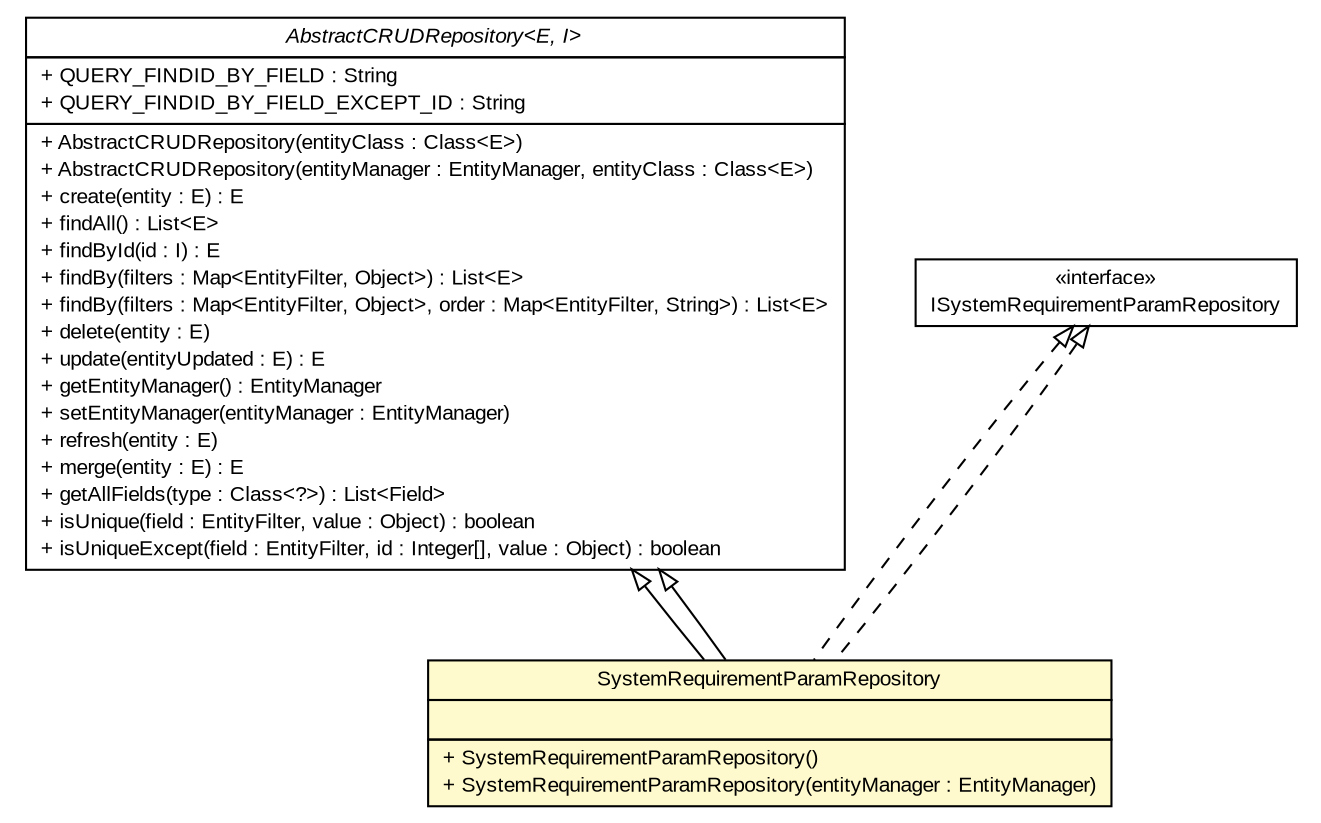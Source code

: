 #!/usr/local/bin/dot
#
# Class diagram 
# Generated by UMLGraph version R5_6-24-gf6e263 (http://www.umlgraph.org/)
#

digraph G {
	edge [fontname="arial",fontsize=10,labelfontname="arial",labelfontsize=10];
	node [fontname="arial",fontsize=10,shape=plaintext];
	nodesep=0.25;
	ranksep=0.5;
	// gov.sandia.cf.dao.AbstractCRUDRepository<E, I>
	c393977 [label=<<table title="gov.sandia.cf.dao.AbstractCRUDRepository" border="0" cellborder="1" cellspacing="0" cellpadding="2" port="p" href="../AbstractCRUDRepository.html">
		<tr><td><table border="0" cellspacing="0" cellpadding="1">
<tr><td align="center" balign="center"><font face="arial italic"> AbstractCRUDRepository&lt;E, I&gt; </font></td></tr>
		</table></td></tr>
		<tr><td><table border="0" cellspacing="0" cellpadding="1">
<tr><td align="left" balign="left"> + QUERY_FINDID_BY_FIELD : String </td></tr>
<tr><td align="left" balign="left"> + QUERY_FINDID_BY_FIELD_EXCEPT_ID : String </td></tr>
		</table></td></tr>
		<tr><td><table border="0" cellspacing="0" cellpadding="1">
<tr><td align="left" balign="left"> + AbstractCRUDRepository(entityClass : Class&lt;E&gt;) </td></tr>
<tr><td align="left" balign="left"> + AbstractCRUDRepository(entityManager : EntityManager, entityClass : Class&lt;E&gt;) </td></tr>
<tr><td align="left" balign="left"> + create(entity : E) : E </td></tr>
<tr><td align="left" balign="left"> + findAll() : List&lt;E&gt; </td></tr>
<tr><td align="left" balign="left"> + findById(id : I) : E </td></tr>
<tr><td align="left" balign="left"> + findBy(filters : Map&lt;EntityFilter, Object&gt;) : List&lt;E&gt; </td></tr>
<tr><td align="left" balign="left"> + findBy(filters : Map&lt;EntityFilter, Object&gt;, order : Map&lt;EntityFilter, String&gt;) : List&lt;E&gt; </td></tr>
<tr><td align="left" balign="left"> + delete(entity : E) </td></tr>
<tr><td align="left" balign="left"> + update(entityUpdated : E) : E </td></tr>
<tr><td align="left" balign="left"> + getEntityManager() : EntityManager </td></tr>
<tr><td align="left" balign="left"> + setEntityManager(entityManager : EntityManager) </td></tr>
<tr><td align="left" balign="left"> + refresh(entity : E) </td></tr>
<tr><td align="left" balign="left"> + merge(entity : E) : E </td></tr>
<tr><td align="left" balign="left"> + getAllFields(type : Class&lt;?&gt;) : List&lt;Field&gt; </td></tr>
<tr><td align="left" balign="left"> + isUnique(field : EntityFilter, value : Object) : boolean </td></tr>
<tr><td align="left" balign="left"> + isUniqueExcept(field : EntityFilter, id : Integer[], value : Object) : boolean </td></tr>
		</table></td></tr>
		</table>>, URL="../AbstractCRUDRepository.html", fontname="arial", fontcolor="black", fontsize=10.0];
	// gov.sandia.cf.dao.impl.SystemRequirementParamRepository
	c394049 [label=<<table title="gov.sandia.cf.dao.impl.SystemRequirementParamRepository" border="0" cellborder="1" cellspacing="0" cellpadding="2" port="p" bgcolor="lemonChiffon" href="./SystemRequirementParamRepository.html">
		<tr><td><table border="0" cellspacing="0" cellpadding="1">
<tr><td align="center" balign="center"> SystemRequirementParamRepository </td></tr>
		</table></td></tr>
		<tr><td><table border="0" cellspacing="0" cellpadding="1">
<tr><td align="left" balign="left">  </td></tr>
		</table></td></tr>
		<tr><td><table border="0" cellspacing="0" cellpadding="1">
<tr><td align="left" balign="left"> + SystemRequirementParamRepository() </td></tr>
<tr><td align="left" balign="left"> + SystemRequirementParamRepository(entityManager : EntityManager) </td></tr>
		</table></td></tr>
		</table>>, URL="./SystemRequirementParamRepository.html", fontname="arial", fontcolor="black", fontsize=10.0];
	// gov.sandia.cf.dao.ISystemRequirementParamRepository
	c394096 [label=<<table title="gov.sandia.cf.dao.ISystemRequirementParamRepository" border="0" cellborder="1" cellspacing="0" cellpadding="2" port="p" href="../ISystemRequirementParamRepository.html">
		<tr><td><table border="0" cellspacing="0" cellpadding="1">
<tr><td align="center" balign="center"> &#171;interface&#187; </td></tr>
<tr><td align="center" balign="center"> ISystemRequirementParamRepository </td></tr>
		</table></td></tr>
		</table>>, URL="../ISystemRequirementParamRepository.html", fontname="arial", fontcolor="black", fontsize=10.0];
	//gov.sandia.cf.dao.impl.SystemRequirementParamRepository extends gov.sandia.cf.dao.AbstractCRUDRepository<gov.sandia.cf.model.SystemRequirementParam, java.lang.Integer>
	c393977:p -> c394049:p [dir=back,arrowtail=empty];
	//gov.sandia.cf.dao.impl.SystemRequirementParamRepository implements gov.sandia.cf.dao.ISystemRequirementParamRepository
	c394096:p -> c394049:p [dir=back,arrowtail=empty,style=dashed];
	//gov.sandia.cf.dao.impl.SystemRequirementParamRepository extends gov.sandia.cf.dao.AbstractCRUDRepository<gov.sandia.cf.model.SystemRequirementParam, java.lang.Integer>
	c393977:p -> c394049:p [dir=back,arrowtail=empty];
	//gov.sandia.cf.dao.impl.SystemRequirementParamRepository implements gov.sandia.cf.dao.ISystemRequirementParamRepository
	c394096:p -> c394049:p [dir=back,arrowtail=empty,style=dashed];
}

